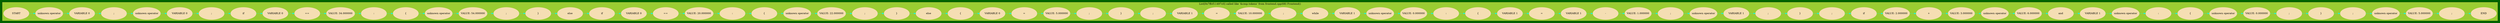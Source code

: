 digraph MyList
{
	rankdir = LR;
	bgcolor = darkgreen;
	graph [splines = splines];
	node  [width = 2, style = filled, color = wheat];
	edge  [color = darkgreen, fontsize = 15];

	subgraph cluster0
    {
		bgcolor = yellowgreen;		height  = 20		style   = filled;
		label   = "List[0x7ffcf11497c0] called like '&cmp.tokens' from frontend.cpp(68) Frontend()";

		"0x603000000040" [shape=oval, height = 1, label = "START"];
		"0x603000000040" -> "0x603000000070" [color = cyan];
		"0x603000000070" [shape=oval, height = 1, label = "unknown operator"];
		"0x603000000070" -> "0x6030000000a0" [color = cyan];
		"0x6030000000a0" [shape=oval, height = 1, label = "VARIABLE 0"];
		"0x6030000000a0" -> "0x6030000000d0" [color = cyan];
		"0x6030000000d0" [shape=oval, height = 1, label = ";"];
		"0x6030000000d0" -> "0x603000000100" [color = cyan];
		"0x603000000100" [shape=oval, height = 1, label = "unknown operator"];
		"0x603000000100" -> "0x603000000130" [color = cyan];
		"0x603000000130" [shape=oval, height = 1, label = "VARIABLE 0"];
		"0x603000000130" -> "0x603000000160" [color = cyan];
		"0x603000000160" [shape=oval, height = 1, label = ";"];
		"0x603000000160" -> "0x603000000190" [color = cyan];
		"0x603000000190" [shape=oval, height = 1, label = "if"];
		"0x603000000190" -> "0x6030000001c0" [color = cyan];
		"0x6030000001c0" [shape=oval, height = 1, label = "VARIABLE 0"];
		"0x6030000001c0" -> "0x6030000001f0" [color = cyan];
		"0x6030000001f0" [shape=oval, height = 1, label = "=="];
		"0x6030000001f0" -> "0x603000000220" [color = cyan];
		"0x603000000220" [shape=oval, height = 1, label = "VALUE: 34.000000"];
		"0x603000000220" -> "0x603000000250" [color = cyan];
		"0x603000000250" [shape=oval, height = 1, label = ":"];
		"0x603000000250" -> "0x603000000280" [color = cyan];
		"0x603000000280" [shape=oval, height = 1, label = "{"];
		"0x603000000280" -> "0x6030000002b0" [color = cyan];
		"0x6030000002b0" [shape=oval, height = 1, label = "unknown operator"];
		"0x6030000002b0" -> "0x6030000002e0" [color = cyan];
		"0x6030000002e0" [shape=oval, height = 1, label = "VALUE: 54.000000"];
		"0x6030000002e0" -> "0x603000000310" [color = cyan];
		"0x603000000310" [shape=oval, height = 1, label = ";"];
		"0x603000000310" -> "0x603000000340" [color = cyan];
		"0x603000000340" [shape=oval, height = 1, label = "}"];
		"0x603000000340" -> "0x603000000370" [color = cyan];
		"0x603000000370" [shape=oval, height = 1, label = "else"];
		"0x603000000370" -> "0x6030000003a0" [color = cyan];
		"0x6030000003a0" [shape=oval, height = 1, label = "if"];
		"0x6030000003a0" -> "0x6030000003d0" [color = cyan];
		"0x6030000003d0" [shape=oval, height = 1, label = "VARIABLE 0"];
		"0x6030000003d0" -> "0x603000000400" [color = cyan];
		"0x603000000400" [shape=oval, height = 1, label = "=="];
		"0x603000000400" -> "0x603000000430" [color = cyan];
		"0x603000000430" [shape=oval, height = 1, label = "VALUE: 20.000000"];
		"0x603000000430" -> "0x603000000460" [color = cyan];
		"0x603000000460" [shape=oval, height = 1, label = ":"];
		"0x603000000460" -> "0x603000000490" [color = cyan];
		"0x603000000490" [shape=oval, height = 1, label = "{"];
		"0x603000000490" -> "0x6030000004c0" [color = cyan];
		"0x6030000004c0" [shape=oval, height = 1, label = "unknown operator"];
		"0x6030000004c0" -> "0x6030000004f0" [color = cyan];
		"0x6030000004f0" [shape=oval, height = 1, label = "VALUE: 22.000000"];
		"0x6030000004f0" -> "0x603000000520" [color = cyan];
		"0x603000000520" [shape=oval, height = 1, label = ";"];
		"0x603000000520" -> "0x603000000550" [color = cyan];
		"0x603000000550" [shape=oval, height = 1, label = "}"];
		"0x603000000550" -> "0x603000000580" [color = cyan];
		"0x603000000580" [shape=oval, height = 1, label = "else"];
		"0x603000000580" -> "0x6030000005b0" [color = cyan];
		"0x6030000005b0" [shape=oval, height = 1, label = "{"];
		"0x6030000005b0" -> "0x6030000005e0" [color = cyan];
		"0x6030000005e0" [shape=oval, height = 1, label = "VARIABLE 0"];
		"0x6030000005e0" -> "0x603000000610" [color = cyan];
		"0x603000000610" [shape=oval, height = 1, label = "="];
		"0x603000000610" -> "0x603000000640" [color = cyan];
		"0x603000000640" [shape=oval, height = 1, label = "VALUE: 5.000000"];
		"0x603000000640" -> "0x603000000670" [color = cyan];
		"0x603000000670" [shape=oval, height = 1, label = ";"];
		"0x603000000670" -> "0x6030000006a0" [color = cyan];
		"0x6030000006a0" [shape=oval, height = 1, label = "}"];
		"0x6030000006a0" -> "0x6030000006d0" [color = cyan];
		"0x6030000006d0" [shape=oval, height = 1, label = ";"];
		"0x6030000006d0" -> "0x603000000700" [color = cyan];
		"0x603000000700" [shape=oval, height = 1, label = "VARIABLE 1"];
		"0x603000000700" -> "0x603000000730" [color = cyan];
		"0x603000000730" [shape=oval, height = 1, label = "="];
		"0x603000000730" -> "0x603000000760" [color = cyan];
		"0x603000000760" [shape=oval, height = 1, label = "VALUE: 10.000000"];
		"0x603000000760" -> "0x603000000790" [color = cyan];
		"0x603000000790" [shape=oval, height = 1, label = ";"];
		"0x603000000790" -> "0x6030000007c0" [color = cyan];
		"0x6030000007c0" [shape=oval, height = 1, label = "while"];
		"0x6030000007c0" -> "0x6030000007f0" [color = cyan];
		"0x6030000007f0" [shape=oval, height = 1, label = "VARIABLE 1"];
		"0x6030000007f0" -> "0x603000000820" [color = cyan];
		"0x603000000820" [shape=oval, height = 1, label = "unknown operator"];
		"0x603000000820" -> "0x603000000850" [color = cyan];
		"0x603000000850" [shape=oval, height = 1, label = "VALUE: 0.000000"];
		"0x603000000850" -> "0x603000000880" [color = cyan];
		"0x603000000880" [shape=oval, height = 1, label = ":"];
		"0x603000000880" -> "0x6030000008b0" [color = cyan];
		"0x6030000008b0" [shape=oval, height = 1, label = "{"];
		"0x6030000008b0" -> "0x6030000008e0" [color = cyan];
		"0x6030000008e0" [shape=oval, height = 1, label = "VARIABLE 1"];
		"0x6030000008e0" -> "0x603000000910" [color = cyan];
		"0x603000000910" [shape=oval, height = 1, label = "="];
		"0x603000000910" -> "0x603000000940" [color = cyan];
		"0x603000000940" [shape=oval, height = 1, label = "VARIABLE 1"];
		"0x603000000940" -> "0x603000000970" [color = cyan];
		"0x603000000970" [shape=oval, height = 1, label = "-"];
		"0x603000000970" -> "0x6030000009a0" [color = cyan];
		"0x6030000009a0" [shape=oval, height = 1, label = "VALUE: 1.000000"];
		"0x6030000009a0" -> "0x6030000009d0" [color = cyan];
		"0x6030000009d0" [shape=oval, height = 1, label = ";"];
		"0x6030000009d0" -> "0x603000000a00" [color = cyan];
		"0x603000000a00" [shape=oval, height = 1, label = "unknown operator"];
		"0x603000000a00" -> "0x603000000a30" [color = cyan];
		"0x603000000a30" [shape=oval, height = 1, label = "VARIABLE 1"];
		"0x603000000a30" -> "0x603000000a60" [color = cyan];
		"0x603000000a60" [shape=oval, height = 1, label = ";"];
		"0x603000000a60" -> "0x603000000a90" [color = cyan];
		"0x603000000a90" [shape=oval, height = 1, label = "}"];
		"0x603000000a90" -> "0x603000000ac0" [color = cyan];
		"0x603000000ac0" [shape=oval, height = 1, label = ";"];
		"0x603000000ac0" -> "0x603000000af0" [color = cyan];
		"0x603000000af0" [shape=oval, height = 1, label = "if"];
		"0x603000000af0" -> "0x603000000b20" [color = cyan];
		"0x603000000b20" [shape=oval, height = 1, label = "VALUE: 2.000000"];
		"0x603000000b20" -> "0x603000000b50" [color = cyan];
		"0x603000000b50" [shape=oval, height = 1, label = "+"];
		"0x603000000b50" -> "0x603000000b80" [color = cyan];
		"0x603000000b80" [shape=oval, height = 1, label = "VALUE: 3.000000"];
		"0x603000000b80" -> "0x603000000bb0" [color = cyan];
		"0x603000000bb0" [shape=oval, height = 1, label = "unknown operator"];
		"0x603000000bb0" -> "0x603000000be0" [color = cyan];
		"0x603000000be0" [shape=oval, height = 1, label = "VALUE: 6.000000"];
		"0x603000000be0" -> "0x603000000c10" [color = cyan];
		"0x603000000c10" [shape=oval, height = 1, label = "and"];
		"0x603000000c10" -> "0x603000000c40" [color = cyan];
		"0x603000000c40" [shape=oval, height = 1, label = "VARIABLE 1"];
		"0x603000000c40" -> "0x603000000c70" [color = cyan];
		"0x603000000c70" [shape=oval, height = 1, label = "unknown operator"];
		"0x603000000c70" -> "0x603000000ca0" [color = cyan];
		"0x603000000ca0" [shape=oval, height = 1, label = ":"];
		"0x603000000ca0" -> "0x603000000cd0" [color = cyan];
		"0x603000000cd0" [shape=oval, height = 1, label = "{"];
		"0x603000000cd0" -> "0x603000000d00" [color = cyan];
		"0x603000000d00" [shape=oval, height = 1, label = "unknown operator"];
		"0x603000000d00" -> "0x603000000d30" [color = cyan];
		"0x603000000d30" [shape=oval, height = 1, label = "VALUE: 0.000000"];
		"0x603000000d30" -> "0x603000000d60" [color = cyan];
		"0x603000000d60" [shape=oval, height = 1, label = ";"];
		"0x603000000d60" -> "0x603000000d90" [color = cyan];
		"0x603000000d90" [shape=oval, height = 1, label = "}"];
		"0x603000000d90" -> "0x603000000dc0" [color = cyan];
		"0x603000000dc0" [shape=oval, height = 1, label = ";"];
		"0x603000000dc0" -> "0x603000000df0" [color = cyan];
		"0x603000000df0" [shape=oval, height = 1, label = "unknown operator"];
		"0x603000000df0" -> "0x603000000e20" [color = cyan];
		"0x603000000e20" [shape=oval, height = 1, label = "VALUE: 5.000000"];
		"0x603000000e20" -> "0x603000000e50" [color = cyan];
		"0x603000000e50" [shape=oval, height = 1, label = ";"];
		"0x603000000e50" -> "0x603000000e80" [color = cyan];
		"0x603000000e80" [shape=oval, height = 1, label = "END"];
	}
}
